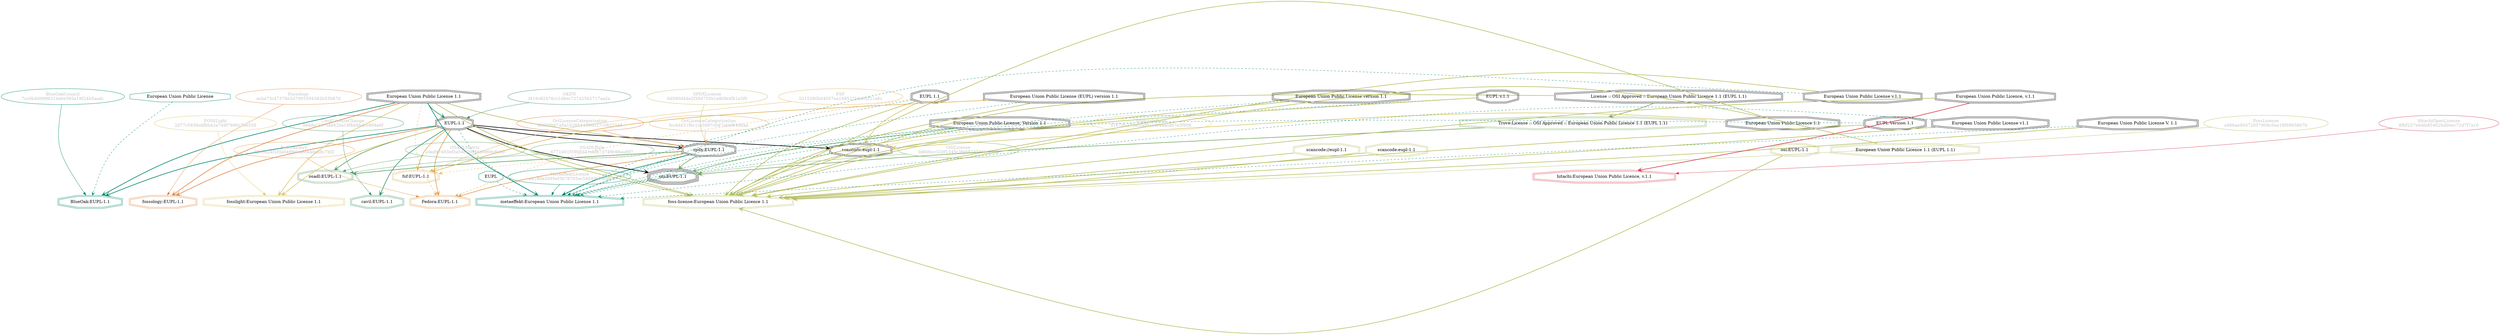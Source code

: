 strict digraph {
    node [shape=box];
    graph [splines=curved];
    1586 [label="SPDXLicense\n0d590d44e2f384755b1e80fe4fb1a3f0"
         ,fontcolor=gray
         ,color="#b8bf62"
         ,fillcolor="beige;1"
         ,shape=ellipse];
    1587 [label="spdx:EUPL-1.1"
         ,shape=doubleoctagon];
    1588 [label="EUPL-1.1"
         ,shape=doubleoctagon];
    1589 [label="European Union Public License 1.1"
         ,shape=doubleoctagon];
    5019 [label="OSILicense\n0d60bcc320f1345c3fe682473f4e293d"
         ,fontcolor=gray
         ,color="#78ab63"
         ,fillcolor="beige;1"
         ,shape=ellipse];
    5020 [label="osi:EUPL-1.1"
         ,shape=tripleoctagon];
    5021 [label="European Union Public License, Version 1.1"
         ,shape=doubleoctagon];
    5022 [label="Trove:License :: OSI Approved :: European Union Public Licence 1.1 (EUPL 1.1)"
         ,color="#78ab63"
         ,shape=doubleoctagon];
    5023 [label="License :: OSI Approved :: European Union Public Licence 1.1 (EUPL 1.1)"
         ,shape=doubleoctagon];
    6335 [label="FedoraEntry\nd393d24f2f3a0499dea8cb4da68c7bf2"
         ,fontcolor=gray
         ,color="#e09d4b"
         ,fillcolor="beige;1"
         ,shape=ellipse];
    6336 [label="Fedora:EUPL-1.1"
         ,color="#e09d4b"
         ,shape=doubleoctagon];
    6337 [label="EUPL 1.1"
         ,shape=doubleoctagon];
    9293 [label="European Union Public License"
         ,color="#00876c"
         ,shape=octagon];
    9295 [label="BlueOakCouncil\n7cc0bdd9996314a6e395a19f24b5aadc"
         ,fontcolor=gray
         ,color="#00876c"
         ,fillcolor="beige;1"
         ,shape=ellipse];
    9296 [label="BlueOak:EUPL-1.1"
         ,color="#00876c"
         ,shape=doubleoctagon];
    9542 [label="OSADLRule\n6771401f39b8331eef673749b98aa897"
         ,fontcolor=gray
         ,color="#58a066"
         ,fillcolor="beige;1"
         ,shape=ellipse];
    9543 [label="osadl:EUPL-1.1"
         ,color="#58a066"
         ,shape=doubleoctagon];
    9852 [label="OSADLMatrix\n2ded97493ef3a54f43f0fdd6969c8c00"
         ,fontcolor=gray
         ,color="#58a066"
         ,fillcolor="beige;1"
         ,shape=ellipse];
    10167 [label="FSF\n5215380b04057ea168522b0e92f21a6c"
          ,fontcolor=gray
          ,color="#deb256"
          ,fillcolor="beige;1"
          ,shape=ellipse];
    10168 [label="fsf:EUPL-1.1"
          ,color="#deb256"
          ,shape=doubleoctagon];
    10169 [label="European Union Public License (EUPL) version 1.1"
          ,shape=doubleoctagon];
    15276 [label="ScancodeData\n5167db375a02ef9119f4aacdb7e3f908"
          ,fontcolor=gray
          ,color="#dac767"
          ,fillcolor="beige;1"
          ,shape=ellipse];
    15277 [label="scancode:eupl-1.1"
          ,shape=doubleoctagon];
    15278 [label="European Union Public Licence 1.1"
          ,shape=doubleoctagon];
    26869 [label="Fossology\necbe73c47378e2d7993594382b55b87d"
          ,fontcolor=gray
          ,color="#e18745"
          ,fillcolor="beige;1"
          ,shape=ellipse];
    26870 [label="fossology:EUPL-1.1"
          ,color="#e18745"
          ,shape=doubleoctagon];
    28294 [label="OKFN\nf416c82476cc1d8ec72742562717aa2a"
          ,fontcolor=gray
          ,color="#379469"
          ,fillcolor="beige;1"
          ,shape=ellipse];
    28671 [label="OrtLicenseCategorization\n66009b67a5a1b28844986027c5821045"
          ,fontcolor=gray
          ,color="#e06f45"
          ,fillcolor="beige;1"
          ,shape=ellipse];
    35444 [label="OrtLicenseCategorization\nfcc4d421f6c1ca5697c0d7abbf649daa"
          ,fontcolor=gray
          ,color="#e09d4b"
          ,fillcolor="beige;1"
          ,shape=ellipse];
    36782 [label="CavilLicenseChange\n994de1467fdd42ba18fbb8bdcc869a6f"
          ,fontcolor=gray
          ,color="#379469"
          ,fillcolor="beige;1"
          ,shape=ellipse];
    36783 [label="cavil:EUPL-1.1"
          ,color="#379469"
          ,shape=doubleoctagon];
    41268 [label=EUPL
          ,color="#00876c"
          ,shape=octagon];
    41541 [label="MetaeffektLicense\na4180e2695ef3b79785ac54049879cf8"
          ,fontcolor=gray
          ,color="#00876c"
          ,fillcolor="beige;1"
          ,shape=ellipse];
    41542 [label="metaeffekt:European Union Public License 1.1"
          ,color="#00876c"
          ,shape=doubleoctagon];
    41543 [label="EUPL Version 1.1"
          ,shape=doubleoctagon];
    41544 [label="EUPL v.1.1"
          ,shape=doubleoctagon];
    41545 [label="European Union Public License V. 1.1"
          ,shape=doubleoctagon];
    41546 [label="European Union Public License v.1.1"
          ,shape=doubleoctagon];
    41547 [label="European Union Public License v1.1"
          ,shape=doubleoctagon];
    41548 [label="European Union Public License version 1.1"
          ,shape=doubleoctagon];
    50490 [label="FossLicense\na986ae95d72057908c5ea18f69938b7b"
          ,fontcolor=gray
          ,color="#b8bf62"
          ,fillcolor="beige;1"
          ,shape=ellipse];
    50491 [label="foss-license:European Union Public Licence 1.1"
          ,color="#b8bf62"
          ,shape=doubleoctagon];
    50492 [label="European Union Public Licence, v.1.1"
          ,shape=doubleoctagon];
    50493 [label="scancode://eupl-1.1"
          ,color="#b8bf62"
          ,shape=doubleoctagon];
    50494 [label="scancode:eupl-1.1"
          ,color="#b8bf62"
          ,shape=doubleoctagon];
    50495 [label="osi:EUPL-1.1"
          ,color="#b8bf62"
          ,shape=doubleoctagon];
    50496 [label="European Union Public Licence 1.1 (EUPL 1.1)"
          ,color="#b8bf62"
          ,shape=doubleoctagon];
    51099 [label="FOSSLight\n2d77c5839cdfbb42e749f7690c7be535"
          ,fontcolor=gray
          ,color="#dac767"
          ,fillcolor="beige;1"
          ,shape=ellipse];
    51100 [label="fosslight:European Union Public License 1.1"
          ,color="#dac767"
          ,shape=doubleoctagon];
    52806 [label="HitachiOpenLicense\n8fbf227e6dfa85462bdb6ec72d7f7a16"
          ,fontcolor=gray
          ,color="#d43d51"
          ,fillcolor="beige;1"
          ,shape=ellipse];
    52807 [label="hitachi:European Union Public Licence, v.1.1"
          ,color="#d43d51"
          ,shape=doubleoctagon];
    1586 -> 1587 [weight=0.5
                 ,color="#b8bf62"];
    1587 -> 5020 [style=bold
                 ,arrowhead=vee
                 ,weight=0.7
                 ,color="#78ab63"];
    1587 -> 6336 [style=bold
                 ,arrowhead=vee
                 ,weight=0.7
                 ,color="#e09d4b"];
    1587 -> 9543 [style=bold
                 ,arrowhead=vee
                 ,weight=0.7
                 ,color="#58a066"];
    1587 -> 10168 [style=dashed
                  ,arrowhead=vee
                  ,weight=0.5
                  ,color="#deb256"];
    1587 -> 41542 [style=bold
                  ,arrowhead=vee
                  ,weight=0.7
                  ,color="#00876c"];
    1588 -> 1587 [style=bold
                 ,arrowhead=vee
                 ,weight=0.7];
    1588 -> 5020 [style=bold
                 ,arrowhead=vee
                 ,weight=0.7];
    1588 -> 6336 [style=bold
                 ,arrowhead=vee
                 ,weight=0.7
                 ,color="#e09d4b"];
    1588 -> 9296 [style=bold
                 ,arrowhead=vee
                 ,weight=0.7
                 ,color="#00876c"];
    1588 -> 9543 [style=bold
                 ,arrowhead=vee
                 ,weight=0.7
                 ,color="#58a066"];
    1588 -> 10168 [style=bold
                  ,arrowhead=vee
                  ,weight=0.7
                  ,color="#deb256"];
    1588 -> 15277 [style=bold
                  ,arrowhead=vee
                  ,weight=0.7];
    1588 -> 26870 [style=bold
                  ,arrowhead=vee
                  ,weight=0.7
                  ,color="#e18745"];
    1588 -> 36783 [style=bold
                  ,arrowhead=vee
                  ,weight=0.7
                  ,color="#379469"];
    1588 -> 36783 [style=bold
                  ,arrowhead=vee
                  ,weight=0.7
                  ,color="#379469"];
    1588 -> 41542 [style=dashed
                  ,arrowhead=vee
                  ,weight=0.5
                  ,color="#00876c"];
    1588 -> 50491 [style=bold
                  ,arrowhead=vee
                  ,weight=0.7
                  ,color="#b8bf62"];
    1588 -> 51100 [style=bold
                  ,arrowhead=vee
                  ,weight=0.7
                  ,color="#dac767"];
    1589 -> 1587 [style=bold
                 ,arrowhead=vee
                 ,weight=0.7
                 ,color="#b8bf62"];
    1589 -> 1588 [style=bold
                 ,arrowhead=vee
                 ,weight=0.7
                 ,color="#379469"];
    1589 -> 6336 [style=dashed
                 ,arrowhead=vee
                 ,weight=0.5
                 ,color="#e09d4b"];
    1589 -> 9296 [style=bold
                 ,arrowhead=vee
                 ,weight=0.7
                 ,color="#00876c"];
    1589 -> 26870 [style=bold
                  ,arrowhead=vee
                  ,weight=0.7
                  ,color="#e18745"];
    1589 -> 41542 [style=bold
                  ,arrowhead=vee
                  ,weight=0.7
                  ,color="#00876c"];
    1589 -> 50491 [style=bold
                  ,arrowhead=vee
                  ,weight=0.7
                  ,color="#b8bf62"];
    1589 -> 51100 [style=bold
                  ,arrowhead=vee
                  ,weight=0.7
                  ,color="#dac767"];
    5019 -> 5020 [weight=0.5
                 ,color="#78ab63"];
    5020 -> 41542 [style=dashed
                  ,arrowhead=vee
                  ,weight=0.5
                  ,color="#00876c"];
    5021 -> 5020 [style=bold
                 ,arrowhead=vee
                 ,weight=0.7
                 ,color="#78ab63"];
    5021 -> 41542 [style=dashed
                  ,arrowhead=vee
                  ,weight=0.5
                  ,color="#00876c"];
    5021 -> 50491 [style=bold
                  ,arrowhead=vee
                  ,weight=0.7
                  ,color="#b8bf62"];
    5022 -> 5020 [style=bold
                 ,arrowhead=vee
                 ,weight=0.7
                 ,color="#78ab63"];
    5023 -> 5022 [style=bold
                 ,arrowhead=vee
                 ,weight=0.7
                 ,color="#78ab63"];
    5023 -> 50491 [style=bold
                  ,arrowhead=vee
                  ,weight=0.7
                  ,color="#b8bf62"];
    6335 -> 6336 [weight=0.5
                 ,color="#e09d4b"];
    6337 -> 6336 [style=dashed
                 ,arrowhead=vee
                 ,weight=0.5
                 ,color="#e09d4b"];
    6337 -> 15277 [style=bold
                  ,arrowhead=vee
                  ,weight=0.7
                  ,color="#dac767"];
    6337 -> 41542 [style=dashed
                  ,arrowhead=vee
                  ,weight=0.5
                  ,color="#00876c"];
    6337 -> 50491 [style=bold
                  ,arrowhead=vee
                  ,weight=0.7
                  ,color="#b8bf62"];
    9293 -> 9296 [style=dashed
                 ,arrowhead=vee
                 ,weight=0.5
                 ,color="#00876c"];
    9295 -> 9296 [weight=0.5
                 ,color="#00876c"];
    9542 -> 9543 [weight=0.5
                 ,color="#58a066"];
    9852 -> 9543 [weight=0.5
                 ,color="#58a066"];
    10167 -> 10168 [weight=0.5
                   ,color="#deb256"];
    10169 -> 10168 [style=bold
                   ,arrowhead=vee
                   ,weight=0.7
                   ,color="#deb256"];
    10169 -> 41542 [style=dashed
                   ,arrowhead=vee
                   ,weight=0.5
                   ,color="#00876c"];
    10169 -> 50491 [style=bold
                   ,arrowhead=vee
                   ,weight=0.7
                   ,color="#b8bf62"];
    15276 -> 15277 [weight=0.5
                   ,color="#dac767"];
    15277 -> 41542 [style=dashed
                   ,arrowhead=vee
                   ,weight=0.5
                   ,color="#00876c"];
    15277 -> 50491 [style=bold
                   ,arrowhead=vee
                   ,weight=0.7
                   ,color="#b8bf62"];
    15278 -> 15277 [style=bold
                   ,arrowhead=vee
                   ,weight=0.7
                   ,color="#dac767"];
    15278 -> 50491 [style=bold
                   ,arrowhead=vee
                   ,weight=0.7
                   ,color="#b8bf62"];
    26869 -> 26870 [weight=0.5
                   ,color="#e18745"];
    28294 -> 1588 [weight=0.5
                  ,color="#379469"];
    28671 -> 1587 [weight=0.5
                  ,color="#e06f45"];
    35444 -> 1587 [weight=0.5
                  ,color="#e09d4b"];
    36782 -> 36783 [weight=0.5
                   ,color="#379469"];
    41268 -> 41542 [style=dashed
                   ,arrowhead=vee
                   ,weight=0.5
                   ,color="#00876c"];
    41541 -> 41542 [weight=0.5
                   ,color="#00876c"];
    41543 -> 41542 [style=dashed
                   ,arrowhead=vee
                   ,weight=0.5
                   ,color="#00876c"];
    41543 -> 50491 [style=bold
                   ,arrowhead=vee
                   ,weight=0.7
                   ,color="#b8bf62"];
    41544 -> 41542 [style=dashed
                   ,arrowhead=vee
                   ,weight=0.5
                   ,color="#00876c"];
    41544 -> 50491 [style=bold
                   ,arrowhead=vee
                   ,weight=0.7
                   ,color="#b8bf62"];
    41545 -> 41542 [style=dashed
                   ,arrowhead=vee
                   ,weight=0.5
                   ,color="#00876c"];
    41545 -> 50491 [style=bold
                   ,arrowhead=vee
                   ,weight=0.7
                   ,color="#b8bf62"];
    41546 -> 41542 [style=dashed
                   ,arrowhead=vee
                   ,weight=0.5
                   ,color="#00876c"];
    41546 -> 50491 [style=bold
                   ,arrowhead=vee
                   ,weight=0.7
                   ,color="#b8bf62"];
    41547 -> 41542 [style=dashed
                   ,arrowhead=vee
                   ,weight=0.5
                   ,color="#00876c"];
    41547 -> 50491 [style=bold
                   ,arrowhead=vee
                   ,weight=0.7
                   ,color="#b8bf62"];
    41548 -> 41542 [style=dashed
                   ,arrowhead=vee
                   ,weight=0.5
                   ,color="#00876c"];
    41548 -> 50491 [style=bold
                   ,arrowhead=vee
                   ,weight=0.7
                   ,color="#b8bf62"];
    50490 -> 50491 [weight=0.5
                   ,color="#b8bf62"];
    50492 -> 50491 [style=bold
                   ,arrowhead=vee
                   ,weight=0.7
                   ,color="#b8bf62"];
    50492 -> 52807 [style=bold
                   ,arrowhead=vee
                   ,weight=0.7
                   ,color="#d43d51"];
    50493 -> 50491 [style=bold
                   ,arrowhead=vee
                   ,weight=0.7
                   ,color="#b8bf62"];
    50494 -> 50491 [style=bold
                   ,arrowhead=vee
                   ,weight=0.7
                   ,color="#b8bf62"];
    50495 -> 50491 [style=bold
                   ,arrowhead=vee
                   ,weight=0.7
                   ,color="#b8bf62"];
    50496 -> 50491 [style=bold
                   ,arrowhead=vee
                   ,weight=0.7
                   ,color="#b8bf62"];
    51099 -> 51100 [weight=0.5
                   ,color="#dac767"];
    52806 -> 52807 [weight=0.5
                   ,color="#d43d51"];
}
